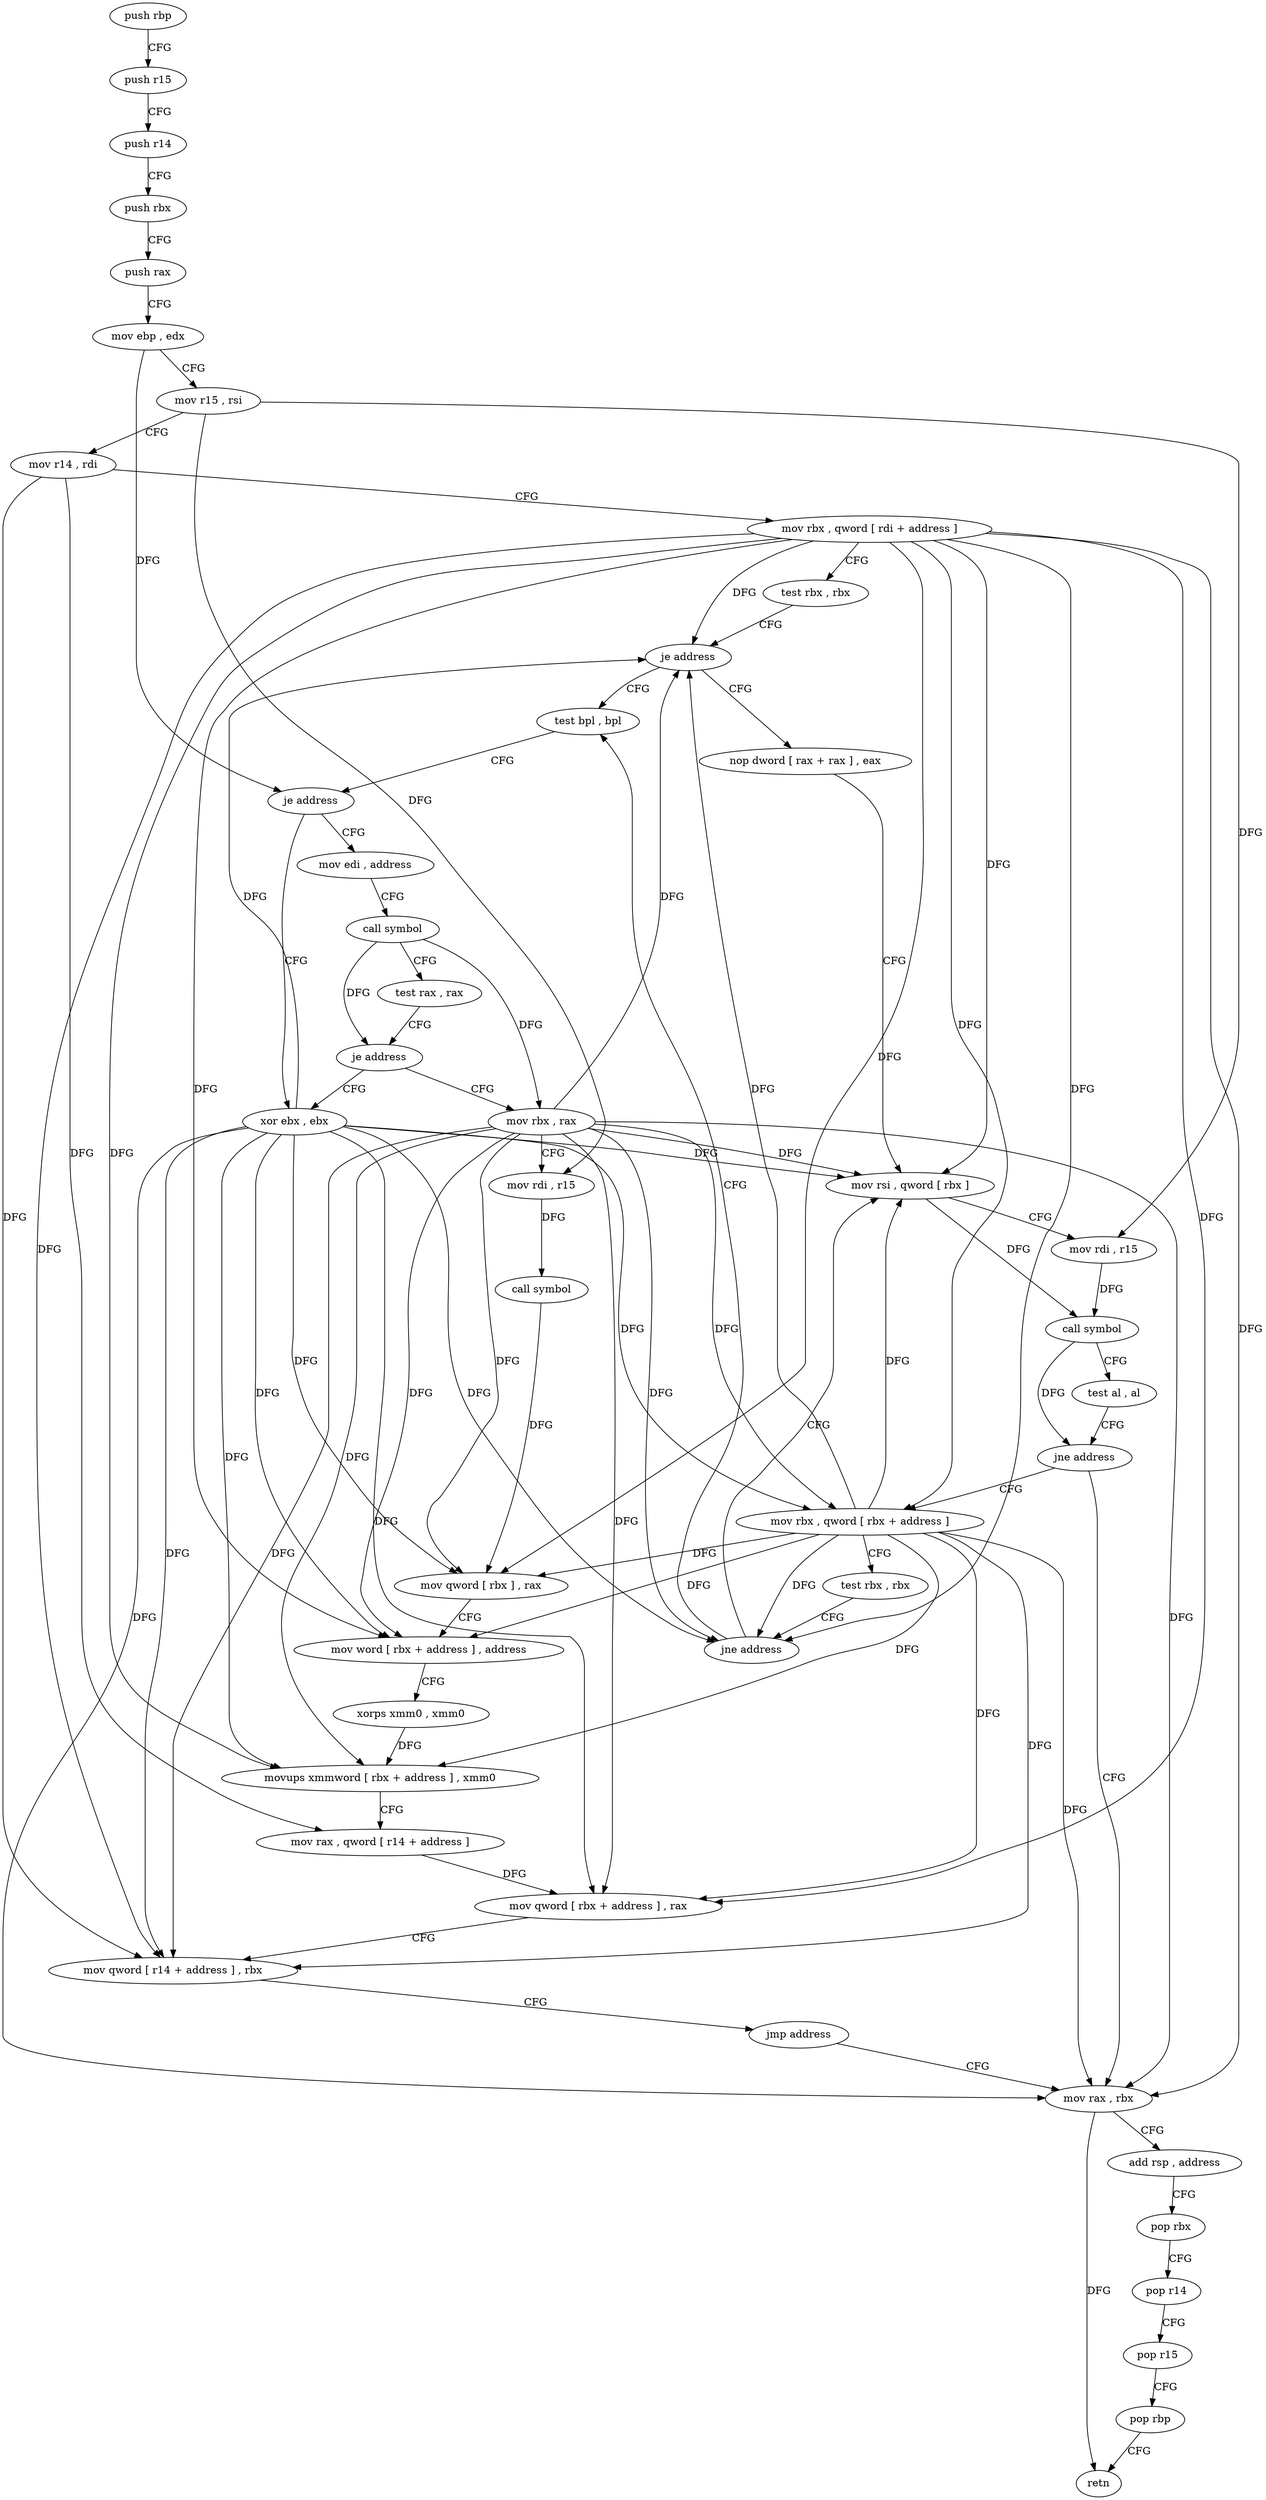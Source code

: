 digraph "func" {
"89648" [label = "push rbp" ]
"89649" [label = "push r15" ]
"89651" [label = "push r14" ]
"89653" [label = "push rbx" ]
"89654" [label = "push rax" ]
"89655" [label = "mov ebp , edx" ]
"89657" [label = "mov r15 , rsi" ]
"89660" [label = "mov r14 , rdi" ]
"89663" [label = "mov rbx , qword [ rdi + address ]" ]
"89667" [label = "test rbx , rbx" ]
"89670" [label = "je address" ]
"89704" [label = "test bpl , bpl" ]
"89672" [label = "nop dword [ rax + rax ] , eax" ]
"89707" [label = "je address" ]
"89765" [label = "xor ebx , ebx" ]
"89709" [label = "mov edi , address" ]
"89680" [label = "mov rsi , qword [ rbx ]" ]
"89767" [label = "mov rax , rbx" ]
"89714" [label = "call symbol" ]
"89719" [label = "test rax , rax" ]
"89722" [label = "je address" ]
"89724" [label = "mov rbx , rax" ]
"89770" [label = "add rsp , address" ]
"89774" [label = "pop rbx" ]
"89775" [label = "pop r14" ]
"89777" [label = "pop r15" ]
"89779" [label = "pop rbp" ]
"89780" [label = "retn" ]
"89695" [label = "mov rbx , qword [ rbx + address ]" ]
"89699" [label = "test rbx , rbx" ]
"89702" [label = "jne address" ]
"89727" [label = "mov rdi , r15" ]
"89730" [label = "call symbol" ]
"89735" [label = "mov qword [ rbx ] , rax" ]
"89738" [label = "mov word [ rbx + address ] , address" ]
"89744" [label = "xorps xmm0 , xmm0" ]
"89747" [label = "movups xmmword [ rbx + address ] , xmm0" ]
"89751" [label = "mov rax , qword [ r14 + address ]" ]
"89755" [label = "mov qword [ rbx + address ] , rax" ]
"89759" [label = "mov qword [ r14 + address ] , rbx" ]
"89763" [label = "jmp address" ]
"89683" [label = "mov rdi , r15" ]
"89686" [label = "call symbol" ]
"89691" [label = "test al , al" ]
"89693" [label = "jne address" ]
"89648" -> "89649" [ label = "CFG" ]
"89649" -> "89651" [ label = "CFG" ]
"89651" -> "89653" [ label = "CFG" ]
"89653" -> "89654" [ label = "CFG" ]
"89654" -> "89655" [ label = "CFG" ]
"89655" -> "89657" [ label = "CFG" ]
"89655" -> "89707" [ label = "DFG" ]
"89657" -> "89660" [ label = "CFG" ]
"89657" -> "89683" [ label = "DFG" ]
"89657" -> "89727" [ label = "DFG" ]
"89660" -> "89663" [ label = "CFG" ]
"89660" -> "89751" [ label = "DFG" ]
"89660" -> "89759" [ label = "DFG" ]
"89663" -> "89667" [ label = "CFG" ]
"89663" -> "89670" [ label = "DFG" ]
"89663" -> "89680" [ label = "DFG" ]
"89663" -> "89767" [ label = "DFG" ]
"89663" -> "89735" [ label = "DFG" ]
"89663" -> "89738" [ label = "DFG" ]
"89663" -> "89747" [ label = "DFG" ]
"89663" -> "89755" [ label = "DFG" ]
"89663" -> "89759" [ label = "DFG" ]
"89663" -> "89695" [ label = "DFG" ]
"89663" -> "89702" [ label = "DFG" ]
"89667" -> "89670" [ label = "CFG" ]
"89670" -> "89704" [ label = "CFG" ]
"89670" -> "89672" [ label = "CFG" ]
"89704" -> "89707" [ label = "CFG" ]
"89672" -> "89680" [ label = "CFG" ]
"89707" -> "89765" [ label = "CFG" ]
"89707" -> "89709" [ label = "CFG" ]
"89765" -> "89767" [ label = "DFG" ]
"89765" -> "89670" [ label = "DFG" ]
"89765" -> "89680" [ label = "DFG" ]
"89765" -> "89735" [ label = "DFG" ]
"89765" -> "89738" [ label = "DFG" ]
"89765" -> "89747" [ label = "DFG" ]
"89765" -> "89755" [ label = "DFG" ]
"89765" -> "89759" [ label = "DFG" ]
"89765" -> "89695" [ label = "DFG" ]
"89765" -> "89702" [ label = "DFG" ]
"89709" -> "89714" [ label = "CFG" ]
"89680" -> "89683" [ label = "CFG" ]
"89680" -> "89686" [ label = "DFG" ]
"89767" -> "89770" [ label = "CFG" ]
"89767" -> "89780" [ label = "DFG" ]
"89714" -> "89719" [ label = "CFG" ]
"89714" -> "89722" [ label = "DFG" ]
"89714" -> "89724" [ label = "DFG" ]
"89719" -> "89722" [ label = "CFG" ]
"89722" -> "89765" [ label = "CFG" ]
"89722" -> "89724" [ label = "CFG" ]
"89724" -> "89727" [ label = "CFG" ]
"89724" -> "89670" [ label = "DFG" ]
"89724" -> "89680" [ label = "DFG" ]
"89724" -> "89767" [ label = "DFG" ]
"89724" -> "89735" [ label = "DFG" ]
"89724" -> "89738" [ label = "DFG" ]
"89724" -> "89747" [ label = "DFG" ]
"89724" -> "89755" [ label = "DFG" ]
"89724" -> "89759" [ label = "DFG" ]
"89724" -> "89695" [ label = "DFG" ]
"89724" -> "89702" [ label = "DFG" ]
"89770" -> "89774" [ label = "CFG" ]
"89774" -> "89775" [ label = "CFG" ]
"89775" -> "89777" [ label = "CFG" ]
"89777" -> "89779" [ label = "CFG" ]
"89779" -> "89780" [ label = "CFG" ]
"89695" -> "89699" [ label = "CFG" ]
"89695" -> "89670" [ label = "DFG" ]
"89695" -> "89680" [ label = "DFG" ]
"89695" -> "89767" [ label = "DFG" ]
"89695" -> "89738" [ label = "DFG" ]
"89695" -> "89759" [ label = "DFG" ]
"89695" -> "89735" [ label = "DFG" ]
"89695" -> "89747" [ label = "DFG" ]
"89695" -> "89755" [ label = "DFG" ]
"89695" -> "89702" [ label = "DFG" ]
"89699" -> "89702" [ label = "CFG" ]
"89702" -> "89680" [ label = "CFG" ]
"89702" -> "89704" [ label = "CFG" ]
"89727" -> "89730" [ label = "DFG" ]
"89730" -> "89735" [ label = "DFG" ]
"89735" -> "89738" [ label = "CFG" ]
"89738" -> "89744" [ label = "CFG" ]
"89744" -> "89747" [ label = "DFG" ]
"89747" -> "89751" [ label = "CFG" ]
"89751" -> "89755" [ label = "DFG" ]
"89755" -> "89759" [ label = "CFG" ]
"89759" -> "89763" [ label = "CFG" ]
"89763" -> "89767" [ label = "CFG" ]
"89683" -> "89686" [ label = "DFG" ]
"89686" -> "89691" [ label = "CFG" ]
"89686" -> "89693" [ label = "DFG" ]
"89691" -> "89693" [ label = "CFG" ]
"89693" -> "89767" [ label = "CFG" ]
"89693" -> "89695" [ label = "CFG" ]
}
